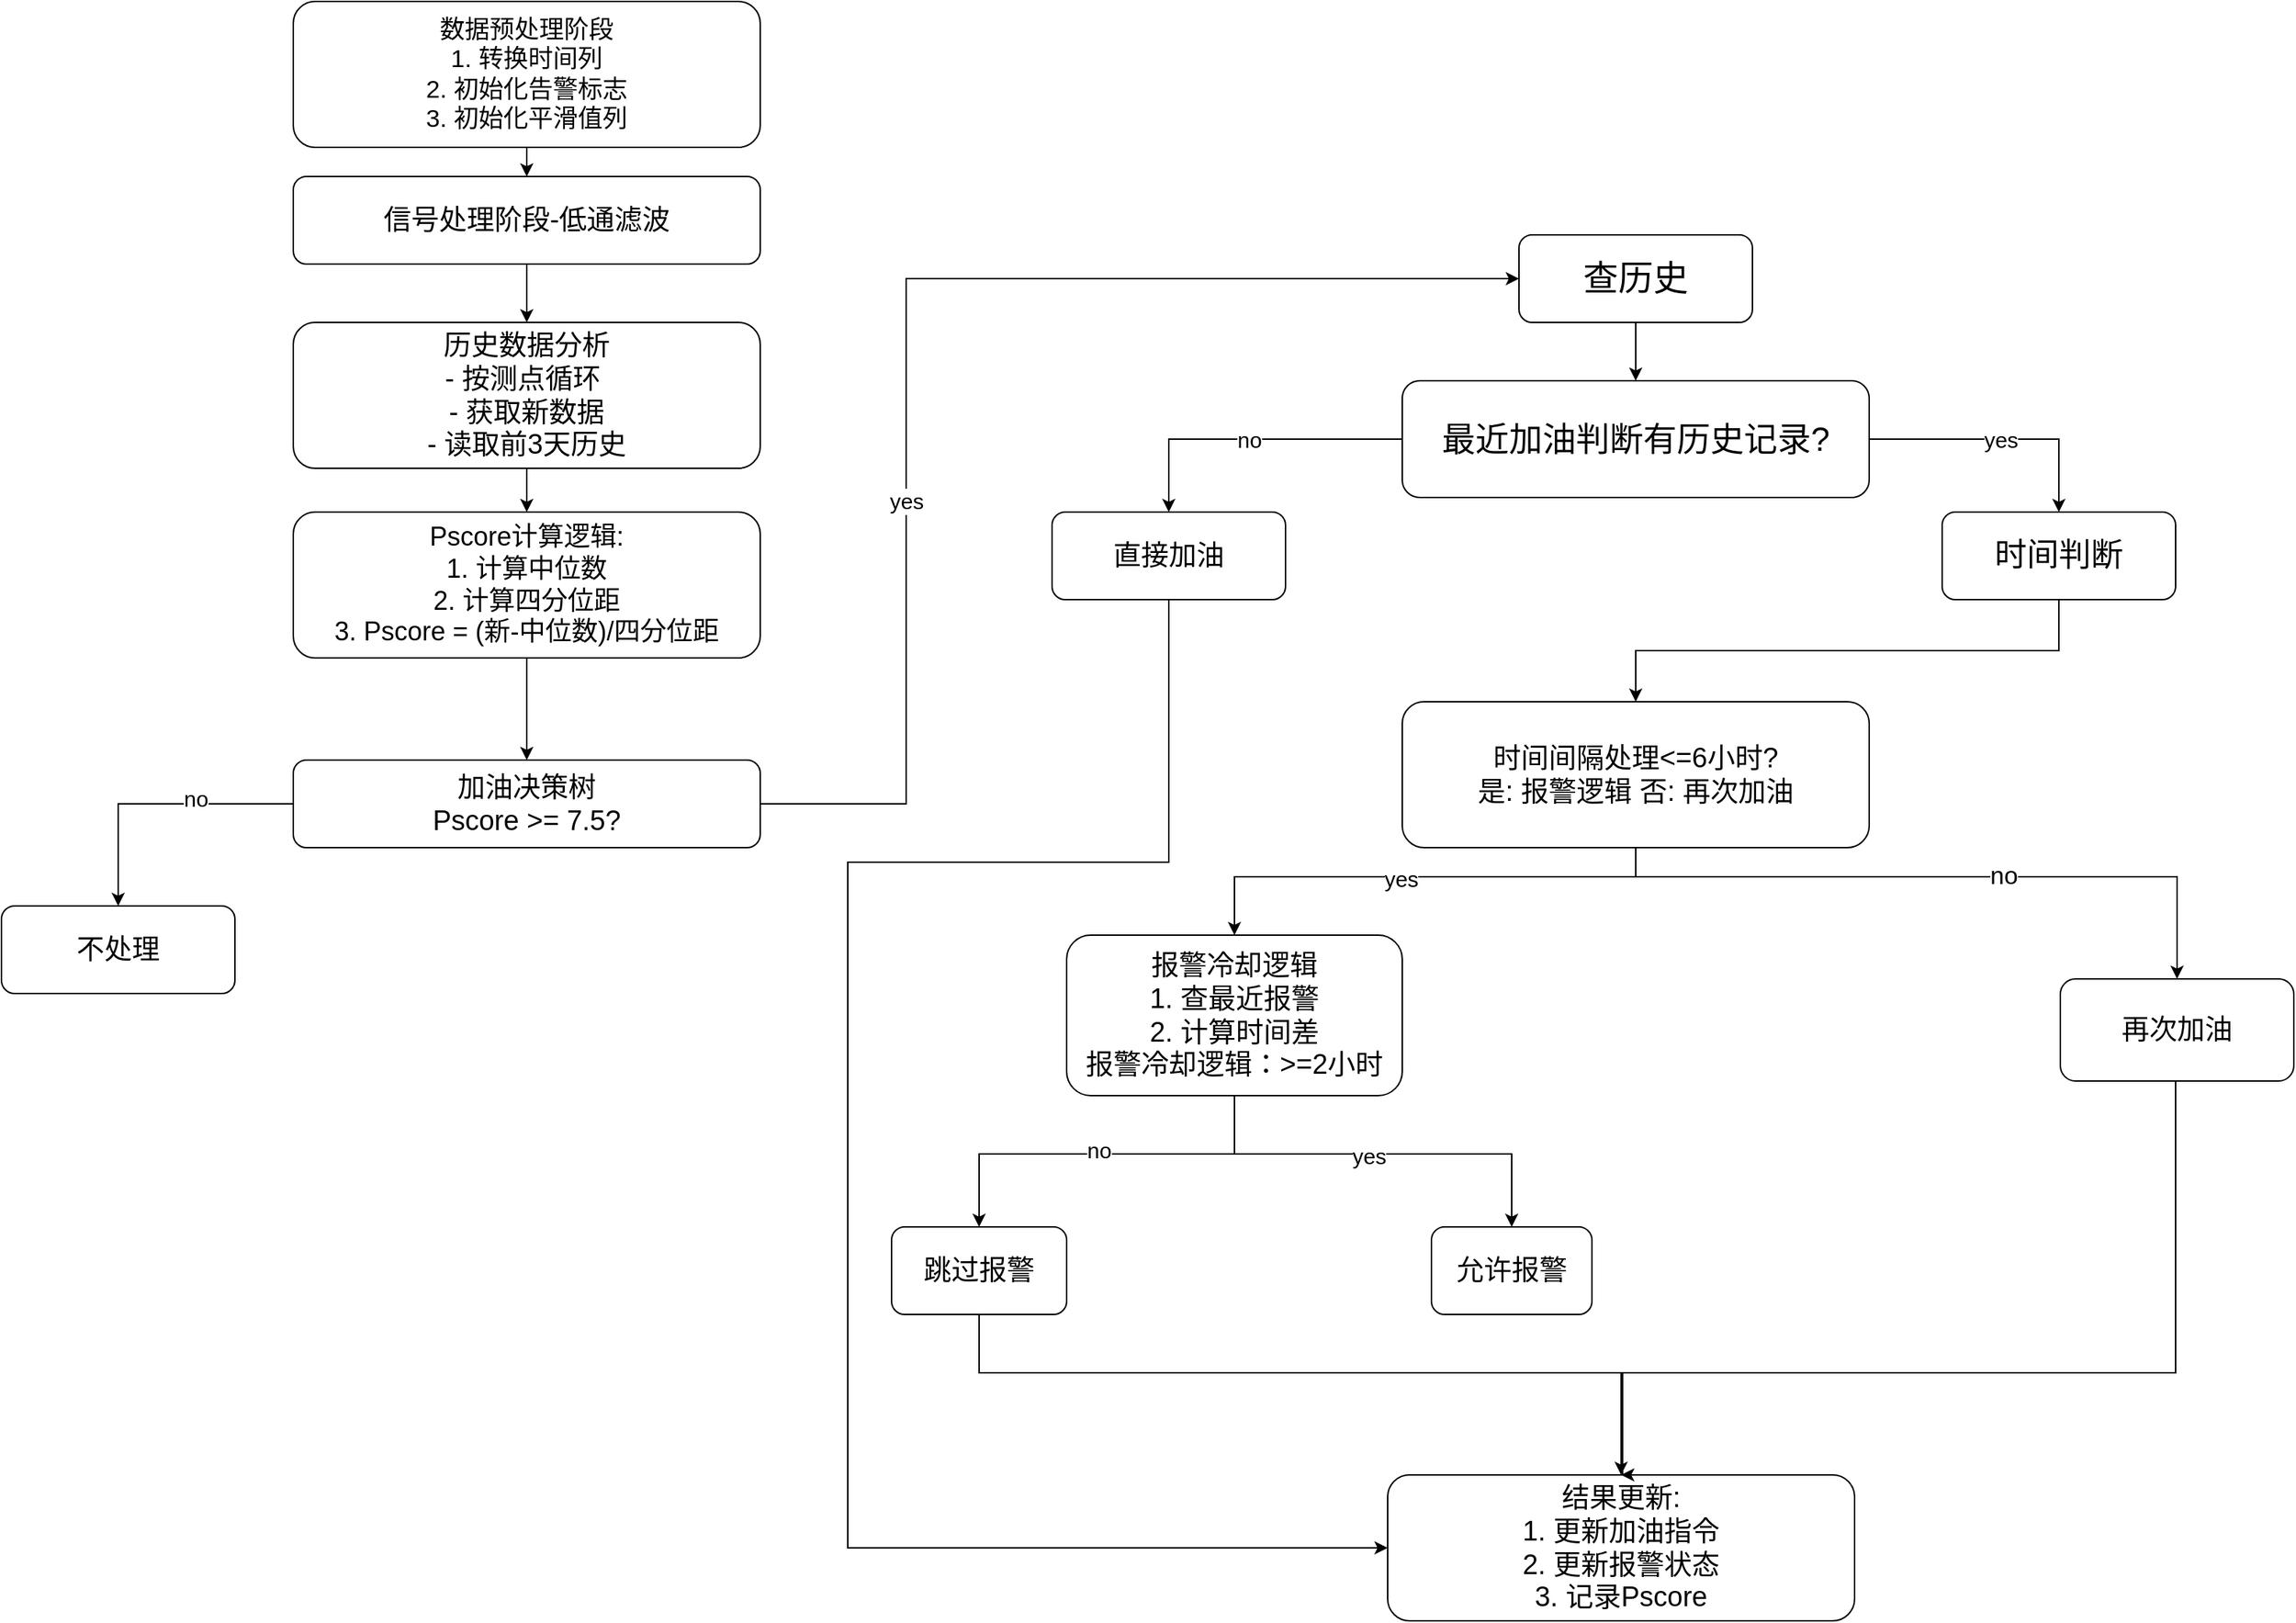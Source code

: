 <mxfile version="28.2.5">
  <diagram name="Pscore Workflow" id="0">
    <mxGraphModel dx="3009" dy="1163" grid="1" gridSize="10" guides="1" tooltips="1" connect="1" arrows="1" fold="1" page="1" pageScale="1" pageWidth="827" pageHeight="1169" math="0" shadow="0">
      <root>
        <mxCell id="0" />
        <mxCell id="1" parent="0" />
        <mxCell id="b1" value="数据预处理阶段&lt;div&gt;1. 转换时间列&lt;/div&gt;&lt;div&gt;2. 初始化告警标志&lt;/div&gt;&lt;div&gt;3. 初始化平滑值列&lt;/div&gt;" style="rounded=1;whiteSpace=wrap;html=1;strokeColor=#000000;fillColor=#FFFFFF;fontSize=17;arcSize=15;" parent="1" vertex="1">
          <mxGeometry x="-130" y="100" width="320" height="100" as="geometry" />
        </mxCell>
        <mxCell id="b2" value="信号处理阶段-低通滤波" style="rounded=1;whiteSpace=wrap;html=1;strokeColor=#000000;fillColor=#FFFFFF;fontSize=19;arcSize=15;" parent="1" vertex="1">
          <mxGeometry x="-130" y="220" width="320" height="60" as="geometry" />
        </mxCell>
        <mxCell id="b3" value="历史数据分析&lt;div&gt;- 按测点循环&amp;nbsp;&lt;/div&gt;&lt;div&gt;- 获取新数据&lt;/div&gt;&lt;div&gt;- 读取前3天历史&lt;/div&gt;" style="rounded=1;whiteSpace=wrap;html=1;strokeColor=#000000;fillColor=#FFFFFF;fontSize=19;arcSize=15;" parent="1" vertex="1">
          <mxGeometry x="-130" y="320" width="320" height="100" as="geometry" />
        </mxCell>
        <mxCell id="b4" value="Pscore计算逻辑:&lt;div&gt;1. 计算中位数&lt;/div&gt;&lt;div&gt;2. 计算四分位距&lt;/div&gt;&lt;div&gt;3. Pscore = (新-中位数)/四分位距&lt;/div&gt;" style="rounded=1;whiteSpace=wrap;html=1;strokeColor=#000000;fillColor=#FFFFFF;fontSize=18;arcSize=15;" parent="1" vertex="1">
          <mxGeometry x="-130" y="450" width="320" height="100" as="geometry" />
        </mxCell>
        <mxCell id="b5" value="加油决策树&lt;div&gt;Pscore &amp;gt;= 7.5?&lt;/div&gt;" style="rounded=1;whiteSpace=wrap;html=1;strokeColor=#000000;fillColor=#FFFFFF;fontSize=19;arcSize=15;" parent="1" vertex="1">
          <mxGeometry x="-130" y="620" width="320" height="60" as="geometry" />
        </mxCell>
        <mxCell id="b6_no" value="不处理" style="rounded=1;whiteSpace=wrap;html=1;strokeColor=#000000;fillColor=#FFFFFF;fontSize=19;arcSize=15;" parent="1" vertex="1">
          <mxGeometry x="-330" y="720" width="160" height="60" as="geometry" />
        </mxCell>
        <mxCell id="b6_yes" value="查历史" style="rounded=1;whiteSpace=wrap;html=1;strokeColor=#000000;fillColor=#FFFFFF;fontSize=24;arcSize=15;" parent="1" vertex="1">
          <mxGeometry x="710" y="260" width="160" height="60" as="geometry" />
        </mxCell>
        <mxCell id="b7" value="最近加油判断有历史记录?" style="rounded=1;whiteSpace=wrap;html=1;strokeColor=#000000;fillColor=#FFFFFF;fontSize=23;arcSize=15;" parent="1" vertex="1">
          <mxGeometry x="630" y="360" width="320" height="80" as="geometry" />
        </mxCell>
        <mxCell id="oS-BtRb9iB28kuMCWYZD-1" style="edgeStyle=orthogonalEdgeStyle;rounded=0;orthogonalLoop=1;jettySize=auto;html=1;entryX=0;entryY=0.5;entryDx=0;entryDy=0;arcSize=15;" parent="1" source="b8_nohist" target="b11" edge="1">
          <mxGeometry relative="1" as="geometry">
            <Array as="points">
              <mxPoint x="470" y="690" />
              <mxPoint x="250" y="690" />
              <mxPoint x="250" y="1160" />
            </Array>
          </mxGeometry>
        </mxCell>
        <mxCell id="b8_nohist" value="直接加油" style="rounded=1;whiteSpace=wrap;html=1;strokeColor=#000000;fillColor=#FFFFFF;fontSize=19;arcSize=15;" parent="1" vertex="1">
          <mxGeometry x="390" y="450" width="160" height="60" as="geometry" />
        </mxCell>
        <mxCell id="b8_hist" value="时间判断" style="rounded=1;whiteSpace=wrap;html=1;strokeColor=#000000;fillColor=#FFFFFF;fontSize=22;arcSize=15;" parent="1" vertex="1">
          <mxGeometry x="1000" y="450" width="160" height="60" as="geometry" />
        </mxCell>
        <mxCell id="xeTe30RkIDWQm1bKK1Xm-1" style="edgeStyle=orthogonalEdgeStyle;rounded=0;orthogonalLoop=1;jettySize=auto;html=1;entryX=0.5;entryY=0;entryDx=0;entryDy=0;" edge="1" parent="1" source="b9" target="7HUMgEcsc-lBvq3mgnwt-5">
          <mxGeometry relative="1" as="geometry">
            <Array as="points">
              <mxPoint x="790" y="700" />
              <mxPoint x="1161" y="700" />
            </Array>
          </mxGeometry>
        </mxCell>
        <mxCell id="xeTe30RkIDWQm1bKK1Xm-2" value="no" style="edgeLabel;html=1;align=center;verticalAlign=middle;resizable=0;points=[];fontSize=17;" vertex="1" connectable="0" parent="xeTe30RkIDWQm1bKK1Xm-1">
          <mxGeometry x="0.181" relative="1" as="geometry">
            <mxPoint as="offset" />
          </mxGeometry>
        </mxCell>
        <mxCell id="b9" value="时间间隔处理&amp;lt;=6小时?&lt;div&gt;是: 报警逻辑   否: 再次加油&lt;/div&gt;" style="rounded=1;whiteSpace=wrap;html=1;strokeColor=#000000;fillColor=#FFFFFF;fontSize=19;arcSize=15;" parent="1" vertex="1">
          <mxGeometry x="630" y="580" width="320" height="100" as="geometry" />
        </mxCell>
        <mxCell id="7HUMgEcsc-lBvq3mgnwt-10" style="edgeStyle=orthogonalEdgeStyle;rounded=0;orthogonalLoop=1;jettySize=auto;html=1;entryX=0.5;entryY=0;entryDx=0;entryDy=0;arcSize=15;" parent="1" source="b10" target="7HUMgEcsc-lBvq3mgnwt-8" edge="1">
          <mxGeometry relative="1" as="geometry">
            <Array as="points">
              <mxPoint x="515" y="890" />
              <mxPoint x="340" y="890" />
            </Array>
          </mxGeometry>
        </mxCell>
        <mxCell id="7HUMgEcsc-lBvq3mgnwt-12" value="no" style="edgeLabel;html=1;align=center;verticalAlign=middle;resizable=0;points=[];fontSize=15;arcSize=15;" parent="7HUMgEcsc-lBvq3mgnwt-10" vertex="1" connectable="0">
          <mxGeometry x="0.009" y="-3" relative="1" as="geometry">
            <mxPoint as="offset" />
          </mxGeometry>
        </mxCell>
        <mxCell id="7HUMgEcsc-lBvq3mgnwt-11" style="edgeStyle=orthogonalEdgeStyle;rounded=0;orthogonalLoop=1;jettySize=auto;html=1;entryX=0.5;entryY=0;entryDx=0;entryDy=0;arcSize=15;" parent="1" source="b10" target="7HUMgEcsc-lBvq3mgnwt-9" edge="1">
          <mxGeometry relative="1" as="geometry">
            <Array as="points">
              <mxPoint x="515" y="890" />
              <mxPoint x="705" y="890" />
            </Array>
          </mxGeometry>
        </mxCell>
        <mxCell id="7HUMgEcsc-lBvq3mgnwt-13" value="yes" style="edgeLabel;html=1;align=center;verticalAlign=middle;resizable=0;points=[];fontSize=15;arcSize=15;" parent="7HUMgEcsc-lBvq3mgnwt-11" vertex="1" connectable="0">
          <mxGeometry x="-0.059" y="-1" relative="1" as="geometry">
            <mxPoint as="offset" />
          </mxGeometry>
        </mxCell>
        <mxCell id="b10" value="报警冷却逻辑&lt;div&gt;1. 查最近报警&lt;/div&gt;&lt;div&gt;2. 计算时间差&lt;/div&gt;&lt;div&gt;报警冷却逻辑：&lt;span style=&quot;background-color: transparent; color: light-dark(rgb(0, 0, 0), rgb(255, 255, 255));&quot;&gt;&amp;gt;=2小时&lt;/span&gt;&lt;/div&gt;" style="rounded=1;whiteSpace=wrap;html=1;strokeColor=#000000;fillColor=#FFFFFF;fontSize=19;arcSize=15;" parent="1" vertex="1">
          <mxGeometry x="400" y="740" width="230" height="110" as="geometry" />
        </mxCell>
        <mxCell id="b11" value="结果更新:&lt;div&gt;1. 更新加油指令&lt;div&gt;2. 更新报警状态&lt;/div&gt;&lt;div&gt;3. 记录Pscore&lt;/div&gt;&lt;/div&gt;" style="rounded=1;whiteSpace=wrap;html=1;strokeColor=#000000;fillColor=#FFFFFF;fontSize=19;arcSize=15;" parent="1" vertex="1">
          <mxGeometry x="620" y="1110" width="320" height="100" as="geometry" />
        </mxCell>
        <mxCell id="e1" style="edgeStyle=orthogonalEdgeStyle;rounded=0;orthogonalLoop=1;jettySize=auto;html=1;fontSize=15;arcSize=15;" parent="1" source="b1" target="b2" edge="1">
          <mxGeometry relative="1" as="geometry" />
        </mxCell>
        <mxCell id="e2" style="edgeStyle=orthogonalEdgeStyle;rounded=0;orthogonalLoop=1;jettySize=auto;html=1;fontSize=15;arcSize=15;" parent="1" source="b2" target="b3" edge="1">
          <mxGeometry relative="1" as="geometry" />
        </mxCell>
        <mxCell id="e3" style="edgeStyle=orthogonalEdgeStyle;rounded=0;orthogonalLoop=1;jettySize=auto;html=1;fontSize=15;arcSize=15;" parent="1" source="b3" target="b4" edge="1">
          <mxGeometry relative="1" as="geometry" />
        </mxCell>
        <mxCell id="e4" style="edgeStyle=orthogonalEdgeStyle;rounded=0;orthogonalLoop=1;jettySize=auto;html=1;fontSize=15;arcSize=15;" parent="1" source="b4" target="b5" edge="1">
          <mxGeometry relative="1" as="geometry" />
        </mxCell>
        <mxCell id="e5" style="edgeStyle=orthogonalEdgeStyle;rounded=0;orthogonalLoop=1;jettySize=auto;html=1;fontSize=15;arcSize=15;" parent="1" source="b5" target="b6_no" edge="1">
          <mxGeometry relative="1" as="geometry" />
        </mxCell>
        <mxCell id="7HUMgEcsc-lBvq3mgnwt-1" value="no" style="edgeLabel;html=1;align=center;verticalAlign=middle;resizable=0;points=[];fontSize=15;arcSize=15;" parent="e5" vertex="1" connectable="0">
          <mxGeometry x="-0.288" y="-4" relative="1" as="geometry">
            <mxPoint as="offset" />
          </mxGeometry>
        </mxCell>
        <mxCell id="e6" value="yes" style="edgeStyle=orthogonalEdgeStyle;rounded=0;orthogonalLoop=1;jettySize=auto;html=1;exitX=1;exitY=0.5;exitDx=0;exitDy=0;fontSize=15;arcSize=15;" parent="1" source="b5" target="b6_yes" edge="1">
          <mxGeometry x="-0.3" relative="1" as="geometry">
            <mxPoint as="offset" />
            <mxPoint x="270" y="290" as="sourcePoint" />
            <Array as="points">
              <mxPoint x="290" y="650" />
              <mxPoint x="290" y="290" />
            </Array>
          </mxGeometry>
        </mxCell>
        <mxCell id="e7" style="edgeStyle=orthogonalEdgeStyle;rounded=0;orthogonalLoop=1;jettySize=auto;html=1;fontSize=15;arcSize=15;" parent="1" source="b6_yes" target="b7" edge="1">
          <mxGeometry relative="1" as="geometry" />
        </mxCell>
        <mxCell id="e8" value="&lt;font&gt;no&lt;/font&gt;" style="edgeStyle=orthogonalEdgeStyle;rounded=0;orthogonalLoop=1;jettySize=auto;html=1;fontSize=15;arcSize=15;" parent="1" source="b7" target="b8_nohist" edge="1">
          <mxGeometry relative="1" as="geometry">
            <mxPoint as="offset" />
          </mxGeometry>
        </mxCell>
        <mxCell id="e9" value="&lt;font&gt;yes&lt;/font&gt;" style="edgeStyle=orthogonalEdgeStyle;rounded=0;orthogonalLoop=1;jettySize=auto;html=1;fontSize=15;arcSize=15;" parent="1" source="b7" target="b8_hist" edge="1">
          <mxGeometry relative="1" as="geometry" />
        </mxCell>
        <mxCell id="e10" style="edgeStyle=orthogonalEdgeStyle;rounded=0;orthogonalLoop=1;jettySize=auto;html=1;exitX=0.5;exitY=1;exitDx=0;exitDy=0;fontSize=15;arcSize=15;" parent="1" source="b8_hist" target="b9" edge="1">
          <mxGeometry relative="1" as="geometry" />
        </mxCell>
        <mxCell id="e12" style="edgeStyle=orthogonalEdgeStyle;rounded=0;orthogonalLoop=1;jettySize=auto;html=1;fontSize=15;arcSize=15;" parent="1" source="b9" target="b10" edge="1">
          <mxGeometry relative="1" as="geometry">
            <Array as="points">
              <mxPoint x="790" y="700" />
              <mxPoint x="515" y="700" />
            </Array>
          </mxGeometry>
        </mxCell>
        <mxCell id="7HUMgEcsc-lBvq3mgnwt-17" value="yes" style="edgeLabel;html=1;align=center;verticalAlign=middle;resizable=0;points=[];fontSize=15;arcSize=15;" parent="e12" vertex="1" connectable="0">
          <mxGeometry x="0.082" y="1" relative="1" as="geometry">
            <mxPoint as="offset" />
          </mxGeometry>
        </mxCell>
        <mxCell id="Kg48YhDfGZuvcSebHR0R-2" style="edgeStyle=orthogonalEdgeStyle;rounded=0;orthogonalLoop=1;jettySize=auto;html=1;entryX=0.5;entryY=0;entryDx=0;entryDy=0;arcSize=15;" parent="1" source="7HUMgEcsc-lBvq3mgnwt-5" target="b11" edge="1">
          <mxGeometry relative="1" as="geometry">
            <Array as="points">
              <mxPoint x="1160" y="1040" />
              <mxPoint x="780" y="1040" />
            </Array>
          </mxGeometry>
        </mxCell>
        <mxCell id="7HUMgEcsc-lBvq3mgnwt-5" value="再次加油" style="rounded=1;whiteSpace=wrap;html=1;strokeColor=#000000;fillColor=#FFFFFF;fontSize=19;arcSize=15;" parent="1" vertex="1">
          <mxGeometry x="1081" y="770" width="160" height="70" as="geometry" />
        </mxCell>
        <mxCell id="Kg48YhDfGZuvcSebHR0R-3" style="edgeStyle=orthogonalEdgeStyle;rounded=0;orthogonalLoop=1;jettySize=auto;html=1;arcSize=15;" parent="1" source="7HUMgEcsc-lBvq3mgnwt-8" edge="1">
          <mxGeometry relative="1" as="geometry">
            <mxPoint x="780" y="1110" as="targetPoint" />
            <Array as="points">
              <mxPoint x="340" y="1040" />
              <mxPoint x="781" y="1040" />
            </Array>
          </mxGeometry>
        </mxCell>
        <mxCell id="7HUMgEcsc-lBvq3mgnwt-8" value="跳过报警" style="rounded=1;whiteSpace=wrap;html=1;strokeColor=#000000;fillColor=#FFFFFF;fontSize=19;arcSize=15;" parent="1" vertex="1">
          <mxGeometry x="280" y="940" width="120" height="60" as="geometry" />
        </mxCell>
        <mxCell id="7HUMgEcsc-lBvq3mgnwt-9" value="允许报警" style="rounded=1;whiteSpace=wrap;html=1;strokeColor=#000000;fillColor=#FFFFFF;fontSize=19;arcSize=15;" parent="1" vertex="1">
          <mxGeometry x="650" y="940" width="110" height="60" as="geometry" />
        </mxCell>
      </root>
    </mxGraphModel>
  </diagram>
</mxfile>
